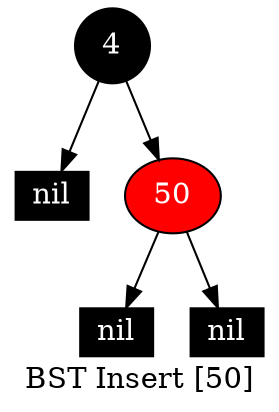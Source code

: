 digraph G {
    label="BST Insert [50]";
    node [width=0.5,fontcolor=white,style=filled];
    4 [fillcolor=black]
    4 -> NULLl4
    NULLl4 [label="nil",width=0.3,height=0.2,shape=box,fillcolor=black]
    4 -> 50
    50 [fillcolor=red]
    50 -> NULLl50
    NULLl50 [label="nil",width=0.3,height=0.2,shape=box,fillcolor=black]
    50 -> NULLr50
    NULLr50 [label="nil",width=0.3,height=0.2,shape=box,fillcolor=black]
}
